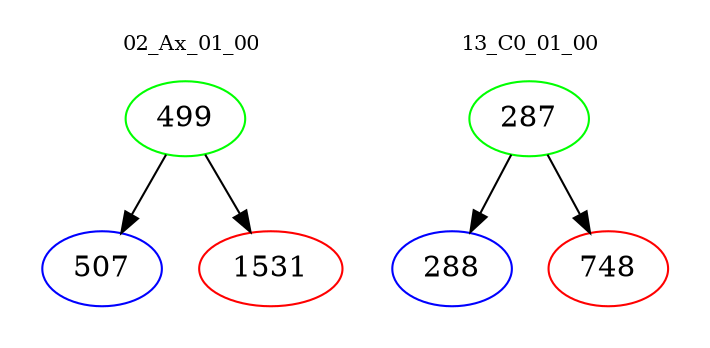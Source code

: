 digraph{
subgraph cluster_0 {
color = white
label = "02_Ax_01_00";
fontsize=10;
T0_499 [label="499", color="green"]
T0_499 -> T0_507 [color="black"]
T0_507 [label="507", color="blue"]
T0_499 -> T0_1531 [color="black"]
T0_1531 [label="1531", color="red"]
}
subgraph cluster_1 {
color = white
label = "13_C0_01_00";
fontsize=10;
T1_287 [label="287", color="green"]
T1_287 -> T1_288 [color="black"]
T1_288 [label="288", color="blue"]
T1_287 -> T1_748 [color="black"]
T1_748 [label="748", color="red"]
}
}
